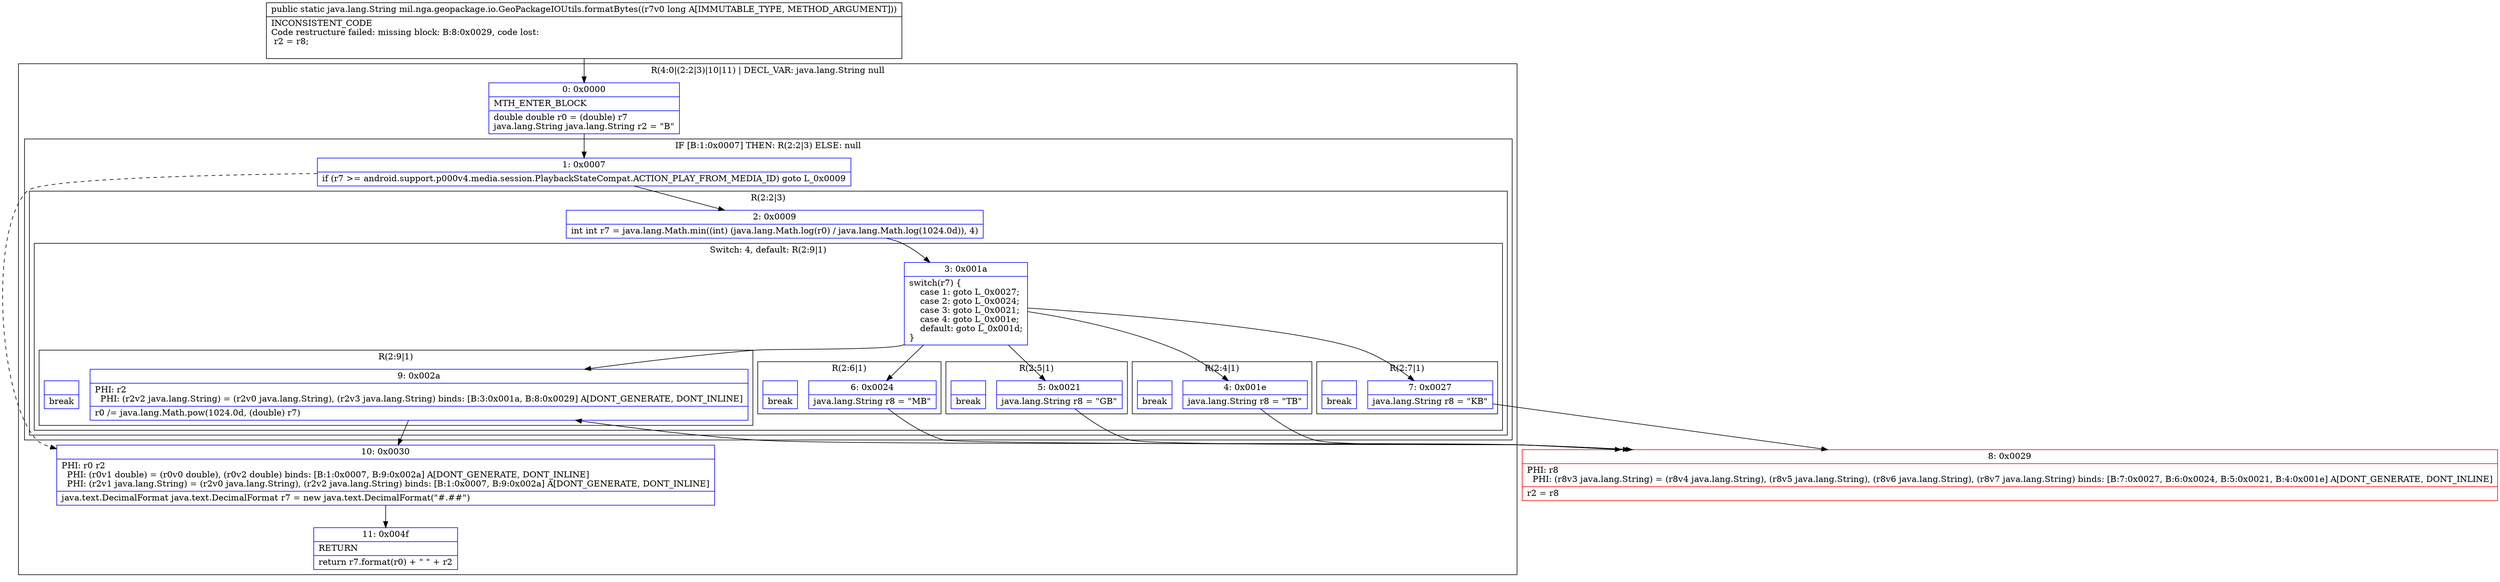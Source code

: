 digraph "CFG formil.nga.geopackage.io.GeoPackageIOUtils.formatBytes(J)Ljava\/lang\/String;" {
subgraph cluster_Region_805558962 {
label = "R(4:0|(2:2|3)|10|11) | DECL_VAR: java.lang.String null\l";
node [shape=record,color=blue];
Node_0 [shape=record,label="{0\:\ 0x0000|MTH_ENTER_BLOCK\l|double double r0 = (double) r7\ljava.lang.String java.lang.String r2 = \"B\"\l}"];
subgraph cluster_IfRegion_1080172645 {
label = "IF [B:1:0x0007] THEN: R(2:2|3) ELSE: null";
node [shape=record,color=blue];
Node_1 [shape=record,label="{1\:\ 0x0007|if (r7 \>= android.support.p000v4.media.session.PlaybackStateCompat.ACTION_PLAY_FROM_MEDIA_ID) goto L_0x0009\l}"];
subgraph cluster_Region_1527513266 {
label = "R(2:2|3)";
node [shape=record,color=blue];
Node_2 [shape=record,label="{2\:\ 0x0009|int int r7 = java.lang.Math.min((int) (java.lang.Math.log(r0) \/ java.lang.Math.log(1024.0d)), 4)\l}"];
subgraph cluster_SwitchRegion_1844956813 {
label = "Switch: 4, default: R(2:9|1)";
node [shape=record,color=blue];
Node_3 [shape=record,label="{3\:\ 0x001a|switch(r7) \{\l    case 1: goto L_0x0027;\l    case 2: goto L_0x0024;\l    case 3: goto L_0x0021;\l    case 4: goto L_0x001e;\l    default: goto L_0x001d;\l\}\l}"];
subgraph cluster_Region_1133465547 {
label = "R(2:7|1)";
node [shape=record,color=blue];
Node_7 [shape=record,label="{7\:\ 0x0027|java.lang.String r8 = \"KB\"\l}"];
Node_InsnContainer_934357698 [shape=record,label="{|break\l}"];
}
subgraph cluster_Region_1698620507 {
label = "R(2:6|1)";
node [shape=record,color=blue];
Node_6 [shape=record,label="{6\:\ 0x0024|java.lang.String r8 = \"MB\"\l}"];
Node_InsnContainer_1367255008 [shape=record,label="{|break\l}"];
}
subgraph cluster_Region_1577873886 {
label = "R(2:5|1)";
node [shape=record,color=blue];
Node_5 [shape=record,label="{5\:\ 0x0021|java.lang.String r8 = \"GB\"\l}"];
Node_InsnContainer_448743087 [shape=record,label="{|break\l}"];
}
subgraph cluster_Region_232546100 {
label = "R(2:4|1)";
node [shape=record,color=blue];
Node_4 [shape=record,label="{4\:\ 0x001e|java.lang.String r8 = \"TB\"\l}"];
Node_InsnContainer_1259289749 [shape=record,label="{|break\l}"];
}
subgraph cluster_Region_712088789 {
label = "R(2:9|1)";
node [shape=record,color=blue];
Node_9 [shape=record,label="{9\:\ 0x002a|PHI: r2 \l  PHI: (r2v2 java.lang.String) = (r2v0 java.lang.String), (r2v3 java.lang.String) binds: [B:3:0x001a, B:8:0x0029] A[DONT_GENERATE, DONT_INLINE]\l|r0 \/= java.lang.Math.pow(1024.0d, (double) r7)\l}"];
Node_InsnContainer_1968629772 [shape=record,label="{|break\l}"];
}
}
}
}
Node_10 [shape=record,label="{10\:\ 0x0030|PHI: r0 r2 \l  PHI: (r0v1 double) = (r0v0 double), (r0v2 double) binds: [B:1:0x0007, B:9:0x002a] A[DONT_GENERATE, DONT_INLINE]\l  PHI: (r2v1 java.lang.String) = (r2v0 java.lang.String), (r2v2 java.lang.String) binds: [B:1:0x0007, B:9:0x002a] A[DONT_GENERATE, DONT_INLINE]\l|java.text.DecimalFormat java.text.DecimalFormat r7 = new java.text.DecimalFormat(\"#.##\")\l}"];
Node_11 [shape=record,label="{11\:\ 0x004f|RETURN\l|return r7.format(r0) + \" \" + r2\l}"];
}
Node_8 [shape=record,color=red,label="{8\:\ 0x0029|PHI: r8 \l  PHI: (r8v3 java.lang.String) = (r8v4 java.lang.String), (r8v5 java.lang.String), (r8v6 java.lang.String), (r8v7 java.lang.String) binds: [B:7:0x0027, B:6:0x0024, B:5:0x0021, B:4:0x001e] A[DONT_GENERATE, DONT_INLINE]\l|r2 = r8\l}"];
MethodNode[shape=record,label="{public static java.lang.String mil.nga.geopackage.io.GeoPackageIOUtils.formatBytes((r7v0 long A[IMMUTABLE_TYPE, METHOD_ARGUMENT]))  | INCONSISTENT_CODE\lCode restructure failed: missing block: B:8:0x0029, code lost:\l    r2 = r8;\l\l}"];
MethodNode -> Node_0;
Node_0 -> Node_1;
Node_1 -> Node_2;
Node_1 -> Node_10[style=dashed];
Node_2 -> Node_3;
Node_3 -> Node_4;
Node_3 -> Node_5;
Node_3 -> Node_6;
Node_3 -> Node_7;
Node_3 -> Node_9;
Node_7 -> Node_8;
Node_6 -> Node_8;
Node_5 -> Node_8;
Node_4 -> Node_8;
Node_9 -> Node_10;
Node_10 -> Node_11;
Node_8 -> Node_9;
}

